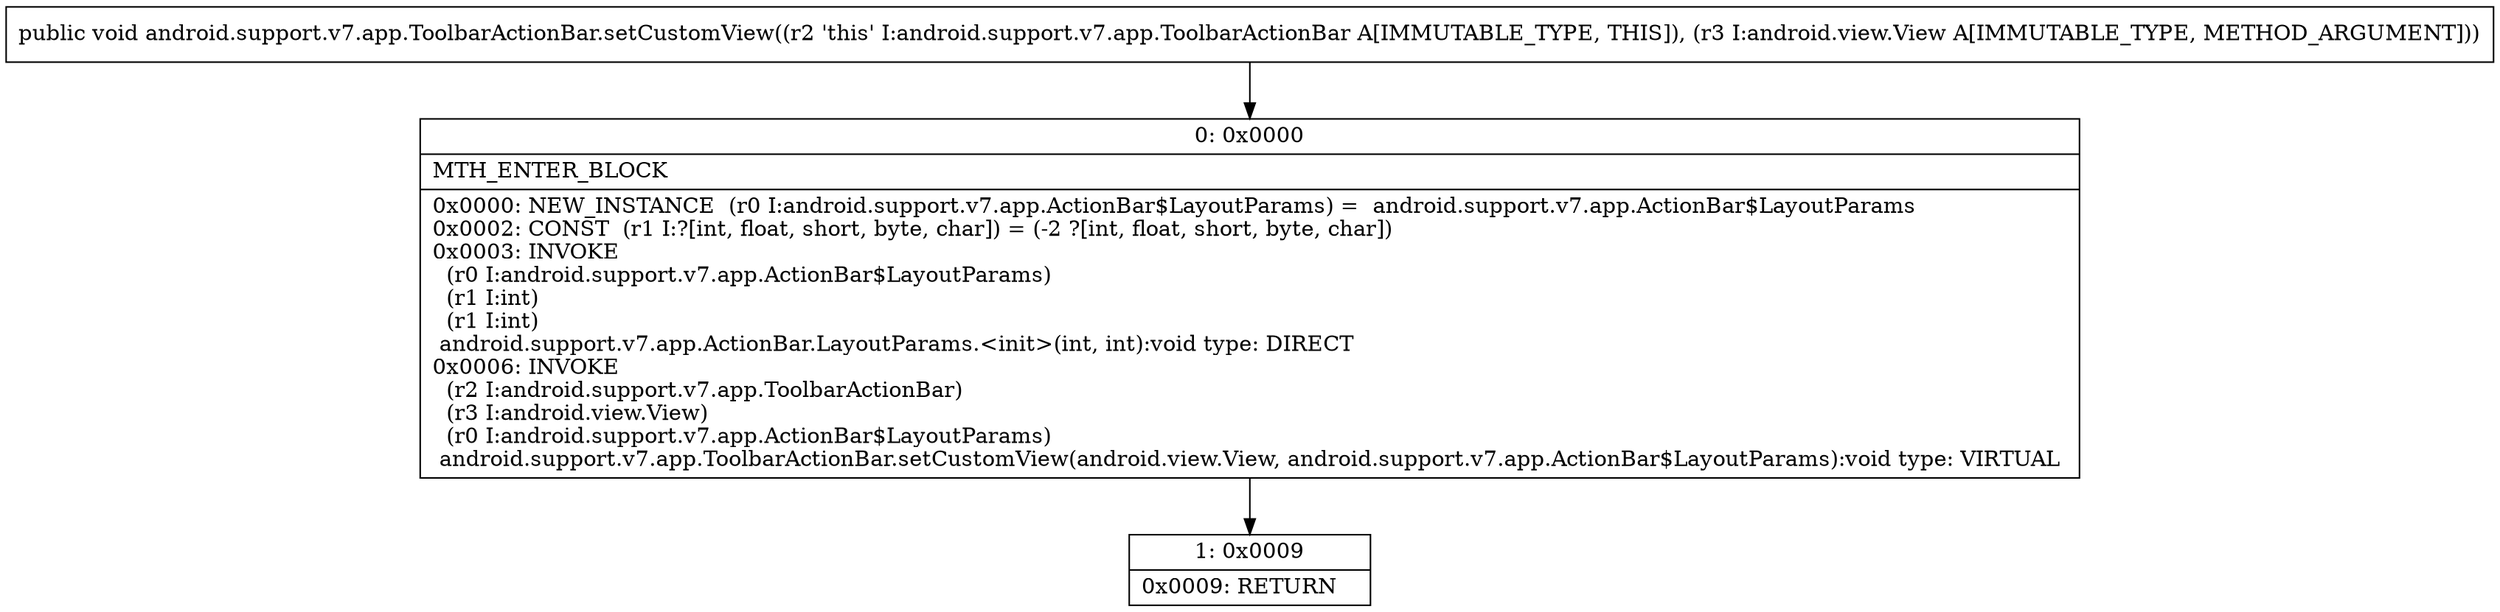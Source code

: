digraph "CFG forandroid.support.v7.app.ToolbarActionBar.setCustomView(Landroid\/view\/View;)V" {
Node_0 [shape=record,label="{0\:\ 0x0000|MTH_ENTER_BLOCK\l|0x0000: NEW_INSTANCE  (r0 I:android.support.v7.app.ActionBar$LayoutParams) =  android.support.v7.app.ActionBar$LayoutParams \l0x0002: CONST  (r1 I:?[int, float, short, byte, char]) = (\-2 ?[int, float, short, byte, char]) \l0x0003: INVOKE  \l  (r0 I:android.support.v7.app.ActionBar$LayoutParams)\l  (r1 I:int)\l  (r1 I:int)\l android.support.v7.app.ActionBar.LayoutParams.\<init\>(int, int):void type: DIRECT \l0x0006: INVOKE  \l  (r2 I:android.support.v7.app.ToolbarActionBar)\l  (r3 I:android.view.View)\l  (r0 I:android.support.v7.app.ActionBar$LayoutParams)\l android.support.v7.app.ToolbarActionBar.setCustomView(android.view.View, android.support.v7.app.ActionBar$LayoutParams):void type: VIRTUAL \l}"];
Node_1 [shape=record,label="{1\:\ 0x0009|0x0009: RETURN   \l}"];
MethodNode[shape=record,label="{public void android.support.v7.app.ToolbarActionBar.setCustomView((r2 'this' I:android.support.v7.app.ToolbarActionBar A[IMMUTABLE_TYPE, THIS]), (r3 I:android.view.View A[IMMUTABLE_TYPE, METHOD_ARGUMENT])) }"];
MethodNode -> Node_0;
Node_0 -> Node_1;
}

